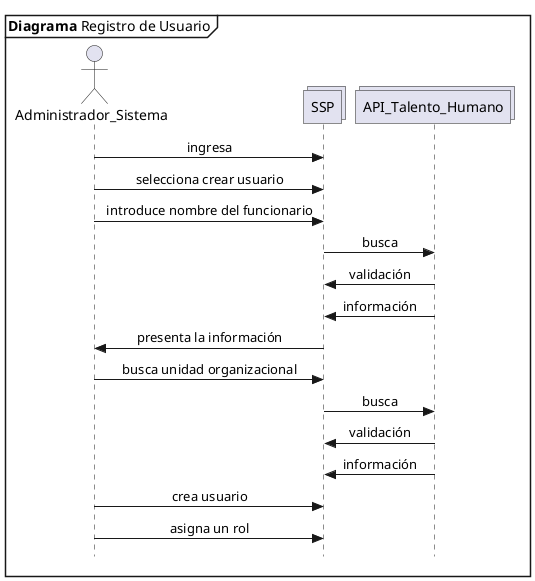 @startuml Registrar Usuario
skinparam Style strictuml
skinparam SequenceMessageAlignment center

mainframe **Diagrama** Registro de Usuario

actor Administrador_Sistema as admin
collections SSP 
collections API_Talento_Humano as tahu

admin -> SSP : ingresa
admin -> SSP : selecciona crear usuario
admin -> SSP : introduce nombre del funcionario
SSP -> tahu : busca
tahu -> SSP : validación
tahu -> SSP : información
SSP -> admin : presenta la información
admin -> SSP : busca unidad organizacional
SSP -> tahu : busca
tahu -> SSP : validación
tahu -> SSP : información
admin -> SSP : crea usuario
admin -> SSP : asigna un rol

@enduml